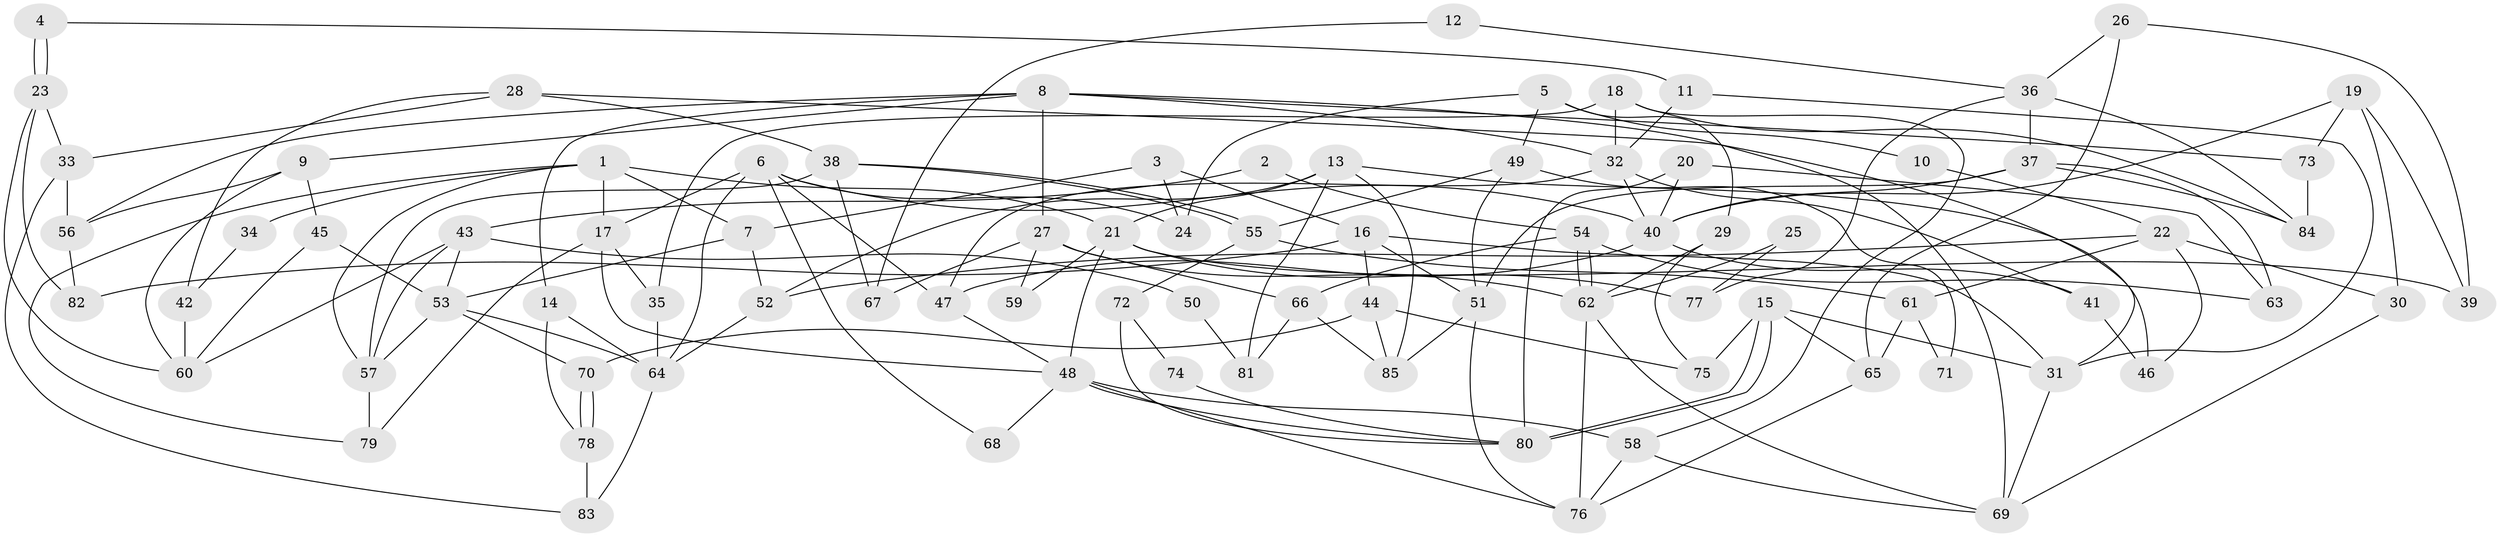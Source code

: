 // Generated by graph-tools (version 1.1) at 2025/50/03/09/25 03:50:09]
// undirected, 85 vertices, 170 edges
graph export_dot {
graph [start="1"]
  node [color=gray90,style=filled];
  1;
  2;
  3;
  4;
  5;
  6;
  7;
  8;
  9;
  10;
  11;
  12;
  13;
  14;
  15;
  16;
  17;
  18;
  19;
  20;
  21;
  22;
  23;
  24;
  25;
  26;
  27;
  28;
  29;
  30;
  31;
  32;
  33;
  34;
  35;
  36;
  37;
  38;
  39;
  40;
  41;
  42;
  43;
  44;
  45;
  46;
  47;
  48;
  49;
  50;
  51;
  52;
  53;
  54;
  55;
  56;
  57;
  58;
  59;
  60;
  61;
  62;
  63;
  64;
  65;
  66;
  67;
  68;
  69;
  70;
  71;
  72;
  73;
  74;
  75;
  76;
  77;
  78;
  79;
  80;
  81;
  82;
  83;
  84;
  85;
  1 -- 57;
  1 -- 7;
  1 -- 17;
  1 -- 21;
  1 -- 34;
  1 -- 79;
  2 -- 43;
  2 -- 54;
  3 -- 7;
  3 -- 16;
  3 -- 24;
  4 -- 11;
  4 -- 23;
  4 -- 23;
  5 -- 24;
  5 -- 29;
  5 -- 10;
  5 -- 49;
  6 -- 47;
  6 -- 64;
  6 -- 17;
  6 -- 24;
  6 -- 40;
  6 -- 68;
  7 -- 52;
  7 -- 53;
  8 -- 32;
  8 -- 69;
  8 -- 9;
  8 -- 14;
  8 -- 27;
  8 -- 56;
  8 -- 73;
  9 -- 56;
  9 -- 45;
  9 -- 60;
  10 -- 22;
  11 -- 32;
  11 -- 31;
  12 -- 36;
  12 -- 67;
  13 -- 85;
  13 -- 21;
  13 -- 31;
  13 -- 52;
  13 -- 81;
  14 -- 78;
  14 -- 64;
  15 -- 31;
  15 -- 80;
  15 -- 80;
  15 -- 65;
  15 -- 75;
  16 -- 44;
  16 -- 51;
  16 -- 31;
  16 -- 82;
  17 -- 35;
  17 -- 48;
  17 -- 79;
  18 -- 84;
  18 -- 58;
  18 -- 32;
  18 -- 35;
  19 -- 39;
  19 -- 40;
  19 -- 30;
  19 -- 73;
  20 -- 40;
  20 -- 80;
  20 -- 63;
  21 -- 48;
  21 -- 39;
  21 -- 59;
  21 -- 77;
  22 -- 52;
  22 -- 46;
  22 -- 30;
  22 -- 61;
  23 -- 60;
  23 -- 33;
  23 -- 82;
  25 -- 62;
  25 -- 77;
  26 -- 65;
  26 -- 36;
  26 -- 39;
  27 -- 62;
  27 -- 59;
  27 -- 66;
  27 -- 67;
  28 -- 33;
  28 -- 38;
  28 -- 42;
  28 -- 46;
  29 -- 62;
  29 -- 75;
  30 -- 69;
  31 -- 69;
  32 -- 40;
  32 -- 41;
  32 -- 47;
  33 -- 56;
  33 -- 83;
  34 -- 42;
  35 -- 64;
  36 -- 37;
  36 -- 84;
  36 -- 77;
  37 -- 40;
  37 -- 51;
  37 -- 63;
  37 -- 84;
  38 -- 57;
  38 -- 55;
  38 -- 55;
  38 -- 67;
  40 -- 47;
  40 -- 41;
  41 -- 46;
  42 -- 60;
  43 -- 53;
  43 -- 60;
  43 -- 50;
  43 -- 57;
  44 -- 70;
  44 -- 85;
  44 -- 75;
  45 -- 53;
  45 -- 60;
  47 -- 48;
  48 -- 58;
  48 -- 68;
  48 -- 76;
  48 -- 80;
  49 -- 55;
  49 -- 51;
  49 -- 71;
  50 -- 81;
  51 -- 76;
  51 -- 85;
  52 -- 64;
  53 -- 64;
  53 -- 57;
  53 -- 70;
  54 -- 63;
  54 -- 62;
  54 -- 62;
  54 -- 66;
  55 -- 61;
  55 -- 72;
  56 -- 82;
  57 -- 79;
  58 -- 69;
  58 -- 76;
  61 -- 65;
  61 -- 71;
  62 -- 69;
  62 -- 76;
  64 -- 83;
  65 -- 76;
  66 -- 81;
  66 -- 85;
  70 -- 78;
  70 -- 78;
  72 -- 80;
  72 -- 74;
  73 -- 84;
  74 -- 80;
  78 -- 83;
}
